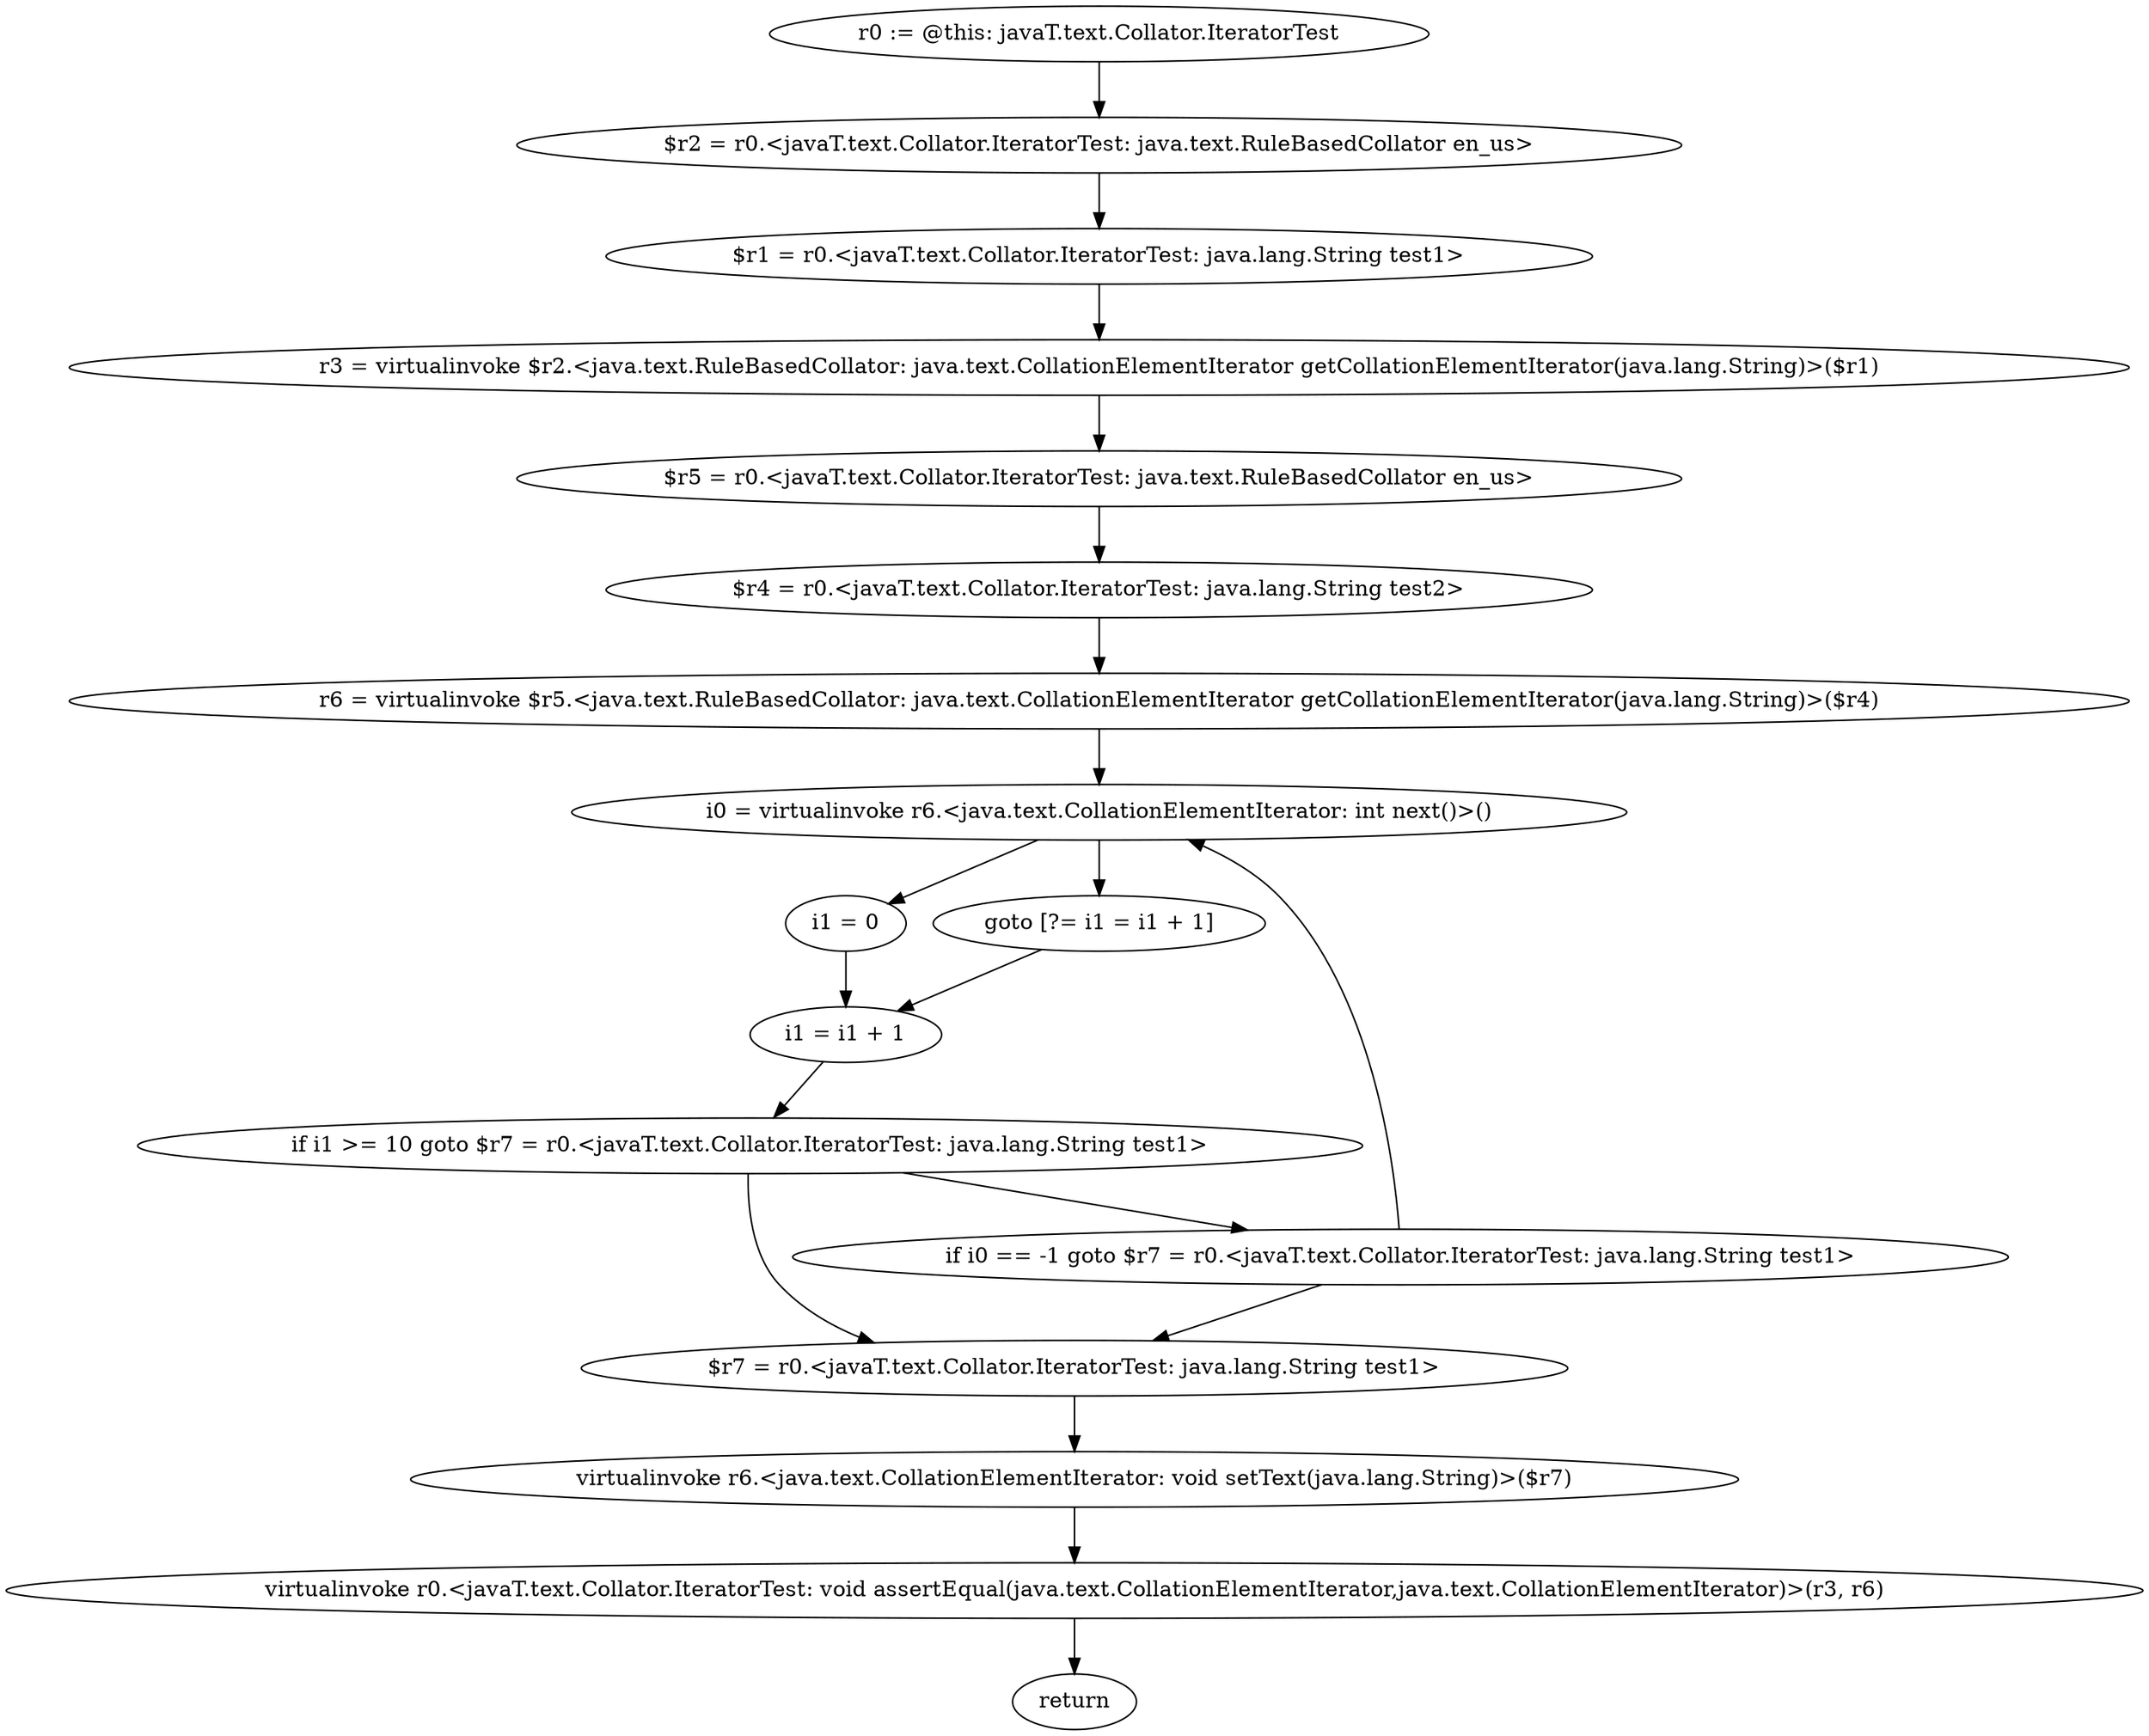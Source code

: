 digraph "unitGraph" {
    "r0 := @this: javaT.text.Collator.IteratorTest"
    "$r2 = r0.<javaT.text.Collator.IteratorTest: java.text.RuleBasedCollator en_us>"
    "$r1 = r0.<javaT.text.Collator.IteratorTest: java.lang.String test1>"
    "r3 = virtualinvoke $r2.<java.text.RuleBasedCollator: java.text.CollationElementIterator getCollationElementIterator(java.lang.String)>($r1)"
    "$r5 = r0.<javaT.text.Collator.IteratorTest: java.text.RuleBasedCollator en_us>"
    "$r4 = r0.<javaT.text.Collator.IteratorTest: java.lang.String test2>"
    "r6 = virtualinvoke $r5.<java.text.RuleBasedCollator: java.text.CollationElementIterator getCollationElementIterator(java.lang.String)>($r4)"
    "i0 = virtualinvoke r6.<java.text.CollationElementIterator: int next()>()"
    "i1 = 0"
    "i1 = i1 + 1"
    "if i1 >= 10 goto $r7 = r0.<javaT.text.Collator.IteratorTest: java.lang.String test1>"
    "if i0 == -1 goto $r7 = r0.<javaT.text.Collator.IteratorTest: java.lang.String test1>"
    "goto [?= i1 = i1 + 1]"
    "$r7 = r0.<javaT.text.Collator.IteratorTest: java.lang.String test1>"
    "virtualinvoke r6.<java.text.CollationElementIterator: void setText(java.lang.String)>($r7)"
    "virtualinvoke r0.<javaT.text.Collator.IteratorTest: void assertEqual(java.text.CollationElementIterator,java.text.CollationElementIterator)>(r3, r6)"
    "return"
    "r0 := @this: javaT.text.Collator.IteratorTest"->"$r2 = r0.<javaT.text.Collator.IteratorTest: java.text.RuleBasedCollator en_us>";
    "$r2 = r0.<javaT.text.Collator.IteratorTest: java.text.RuleBasedCollator en_us>"->"$r1 = r0.<javaT.text.Collator.IteratorTest: java.lang.String test1>";
    "$r1 = r0.<javaT.text.Collator.IteratorTest: java.lang.String test1>"->"r3 = virtualinvoke $r2.<java.text.RuleBasedCollator: java.text.CollationElementIterator getCollationElementIterator(java.lang.String)>($r1)";
    "r3 = virtualinvoke $r2.<java.text.RuleBasedCollator: java.text.CollationElementIterator getCollationElementIterator(java.lang.String)>($r1)"->"$r5 = r0.<javaT.text.Collator.IteratorTest: java.text.RuleBasedCollator en_us>";
    "$r5 = r0.<javaT.text.Collator.IteratorTest: java.text.RuleBasedCollator en_us>"->"$r4 = r0.<javaT.text.Collator.IteratorTest: java.lang.String test2>";
    "$r4 = r0.<javaT.text.Collator.IteratorTest: java.lang.String test2>"->"r6 = virtualinvoke $r5.<java.text.RuleBasedCollator: java.text.CollationElementIterator getCollationElementIterator(java.lang.String)>($r4)";
    "r6 = virtualinvoke $r5.<java.text.RuleBasedCollator: java.text.CollationElementIterator getCollationElementIterator(java.lang.String)>($r4)"->"i0 = virtualinvoke r6.<java.text.CollationElementIterator: int next()>()";
    "i0 = virtualinvoke r6.<java.text.CollationElementIterator: int next()>()"->"i1 = 0";
    "i1 = 0"->"i1 = i1 + 1";
    "i1 = i1 + 1"->"if i1 >= 10 goto $r7 = r0.<javaT.text.Collator.IteratorTest: java.lang.String test1>";
    "if i1 >= 10 goto $r7 = r0.<javaT.text.Collator.IteratorTest: java.lang.String test1>"->"if i0 == -1 goto $r7 = r0.<javaT.text.Collator.IteratorTest: java.lang.String test1>";
    "if i1 >= 10 goto $r7 = r0.<javaT.text.Collator.IteratorTest: java.lang.String test1>"->"$r7 = r0.<javaT.text.Collator.IteratorTest: java.lang.String test1>";
    "if i0 == -1 goto $r7 = r0.<javaT.text.Collator.IteratorTest: java.lang.String test1>"->"i0 = virtualinvoke r6.<java.text.CollationElementIterator: int next()>()";
    "if i0 == -1 goto $r7 = r0.<javaT.text.Collator.IteratorTest: java.lang.String test1>"->"$r7 = r0.<javaT.text.Collator.IteratorTest: java.lang.String test1>";
    "i0 = virtualinvoke r6.<java.text.CollationElementIterator: int next()>()"->"goto [?= i1 = i1 + 1]";
    "goto [?= i1 = i1 + 1]"->"i1 = i1 + 1";
    "$r7 = r0.<javaT.text.Collator.IteratorTest: java.lang.String test1>"->"virtualinvoke r6.<java.text.CollationElementIterator: void setText(java.lang.String)>($r7)";
    "virtualinvoke r6.<java.text.CollationElementIterator: void setText(java.lang.String)>($r7)"->"virtualinvoke r0.<javaT.text.Collator.IteratorTest: void assertEqual(java.text.CollationElementIterator,java.text.CollationElementIterator)>(r3, r6)";
    "virtualinvoke r0.<javaT.text.Collator.IteratorTest: void assertEqual(java.text.CollationElementIterator,java.text.CollationElementIterator)>(r3, r6)"->"return";
}
